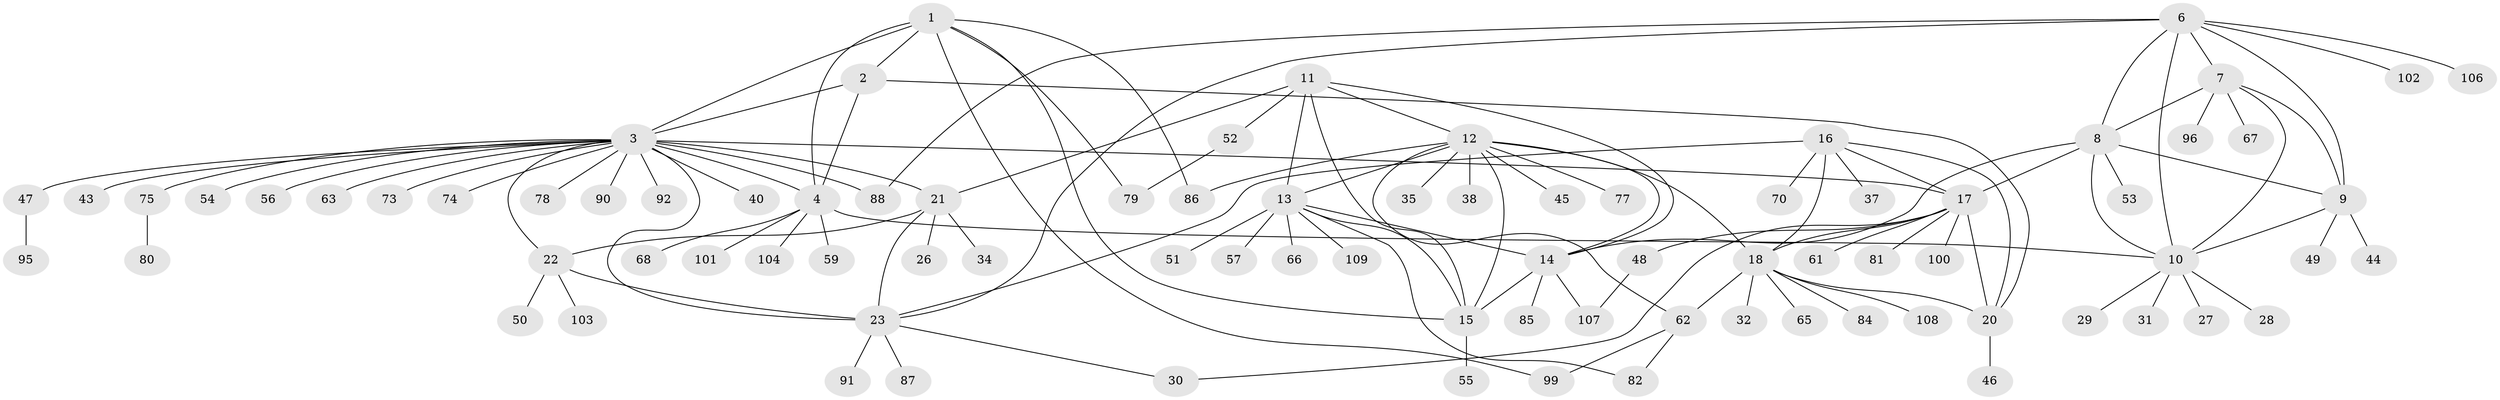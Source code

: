 // original degree distribution, {9: 0.027522935779816515, 5: 0.027522935779816515, 15: 0.009174311926605505, 8: 0.03669724770642202, 7: 0.06422018348623854, 10: 0.045871559633027525, 6: 0.01834862385321101, 1: 0.6238532110091743, 2: 0.10091743119266056, 3: 0.03669724770642202, 4: 0.009174311926605505}
// Generated by graph-tools (version 1.1) at 2025/11/02/27/25 16:11:36]
// undirected, 86 vertices, 121 edges
graph export_dot {
graph [start="1"]
  node [color=gray90,style=filled];
  1 [super="+42"];
  2;
  3 [super="+25"];
  4 [super="+5"];
  6 [super="+39"];
  7 [super="+69"];
  8 [super="+71"];
  9 [super="+76"];
  10 [super="+72"];
  11;
  12 [super="+33"];
  13 [super="+105"];
  14 [super="+41"];
  15 [super="+93"];
  16 [super="+89"];
  17 [super="+64"];
  18 [super="+19"];
  20 [super="+58"];
  21 [super="+24"];
  22 [super="+36"];
  23 [super="+97"];
  26;
  27;
  28 [super="+83"];
  29;
  30;
  31;
  32;
  34;
  35;
  37;
  38;
  40;
  43;
  44;
  45;
  46;
  47 [super="+94"];
  48 [super="+60"];
  49;
  50;
  51;
  52 [super="+98"];
  53;
  54;
  55;
  56;
  57;
  59;
  61;
  62;
  63;
  65;
  66;
  67;
  68;
  70;
  73;
  74;
  75;
  77;
  78;
  79;
  80;
  81;
  82;
  84;
  85;
  86;
  87;
  88;
  90;
  91;
  92;
  95;
  96;
  99;
  100;
  101;
  102;
  103;
  104;
  106;
  107;
  108;
  109;
  1 -- 2;
  1 -- 3;
  1 -- 4 [weight=2];
  1 -- 15;
  1 -- 79;
  1 -- 86;
  1 -- 99;
  2 -- 3;
  2 -- 4 [weight=2];
  2 -- 20;
  3 -- 4 [weight=2];
  3 -- 40;
  3 -- 47;
  3 -- 54;
  3 -- 56;
  3 -- 63;
  3 -- 73;
  3 -- 74;
  3 -- 88;
  3 -- 92;
  3 -- 17;
  3 -- 75;
  3 -- 43;
  3 -- 78;
  3 -- 21 [weight=2];
  3 -- 22;
  3 -- 23;
  3 -- 90;
  4 -- 59;
  4 -- 68;
  4 -- 101;
  4 -- 104;
  4 -- 10;
  6 -- 7;
  6 -- 8;
  6 -- 9;
  6 -- 10;
  6 -- 23;
  6 -- 88;
  6 -- 102;
  6 -- 106;
  7 -- 8;
  7 -- 9;
  7 -- 10;
  7 -- 67;
  7 -- 96;
  8 -- 9;
  8 -- 10;
  8 -- 14;
  8 -- 17;
  8 -- 53;
  9 -- 10;
  9 -- 44;
  9 -- 49;
  10 -- 27;
  10 -- 28;
  10 -- 29;
  10 -- 31;
  11 -- 12;
  11 -- 13;
  11 -- 14;
  11 -- 15;
  11 -- 52;
  11 -- 21;
  12 -- 13;
  12 -- 14;
  12 -- 15;
  12 -- 18;
  12 -- 35;
  12 -- 45;
  12 -- 62;
  12 -- 86;
  12 -- 77;
  12 -- 38;
  13 -- 14;
  13 -- 15;
  13 -- 51;
  13 -- 57;
  13 -- 66;
  13 -- 82;
  13 -- 109;
  14 -- 15;
  14 -- 85;
  14 -- 107;
  15 -- 55;
  16 -- 17;
  16 -- 18 [weight=2];
  16 -- 20;
  16 -- 23;
  16 -- 37;
  16 -- 70;
  17 -- 18 [weight=2];
  17 -- 20;
  17 -- 30;
  17 -- 48;
  17 -- 61;
  17 -- 81;
  17 -- 100;
  18 -- 20 [weight=2];
  18 -- 62;
  18 -- 84;
  18 -- 32;
  18 -- 65;
  18 -- 108;
  20 -- 46;
  21 -- 22 [weight=2];
  21 -- 23 [weight=2];
  21 -- 26;
  21 -- 34;
  22 -- 23;
  22 -- 50;
  22 -- 103;
  23 -- 30;
  23 -- 87;
  23 -- 91;
  47 -- 95;
  48 -- 107;
  52 -- 79;
  62 -- 82;
  62 -- 99;
  75 -- 80;
}

